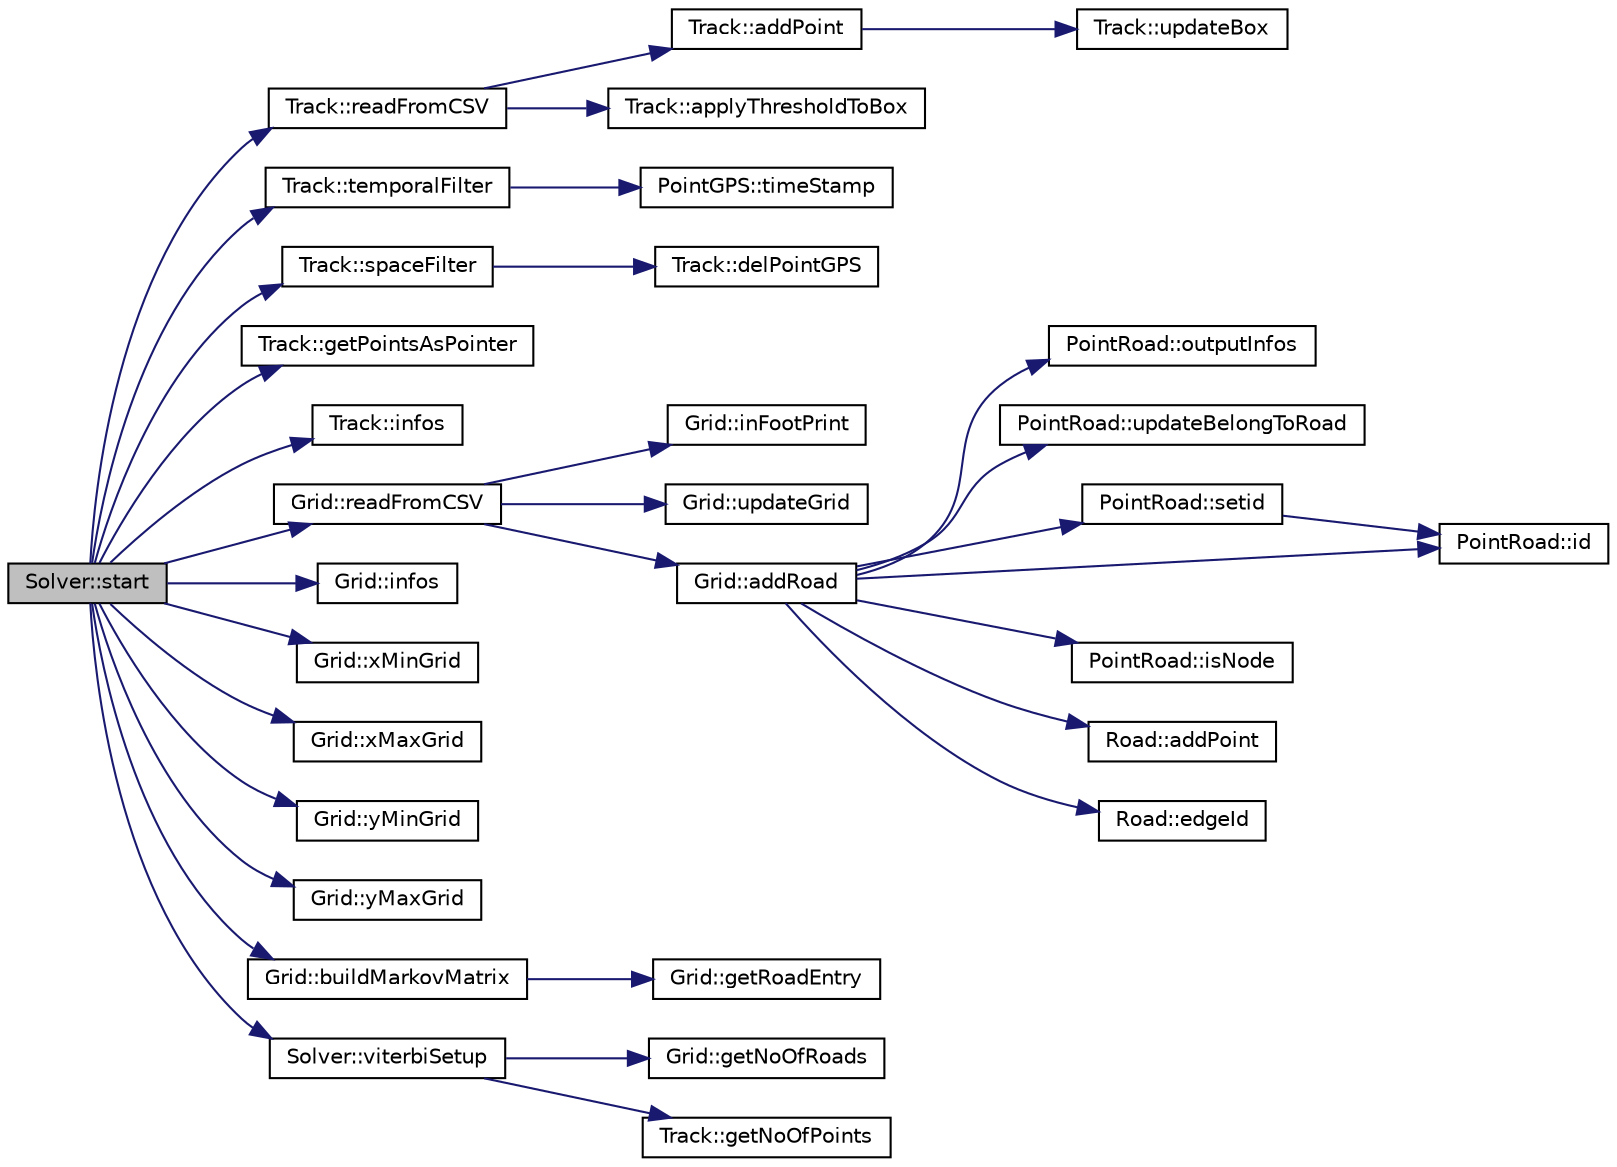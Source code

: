 digraph "Solver::start"
{
 // INTERACTIVE_SVG=YES
  bgcolor="transparent";
  edge [fontname="Helvetica",fontsize="10",labelfontname="Helvetica",labelfontsize="10"];
  node [fontname="Helvetica",fontsize="10",shape=record];
  rankdir="LR";
  Node1 [label="Solver::start",height=0.2,width=0.4,color="black", fillcolor="grey75", style="filled", fontcolor="black"];
  Node1 -> Node2 [color="midnightblue",fontsize="10",style="solid",fontname="Helvetica"];
  Node2 [label="Track::readFromCSV",height=0.2,width=0.4,color="black",URL="$class_track.html#aff258a8c303ee8a09a962d237f3823e7",tooltip="Reads a csv file and inserts each point in m_points vector. "];
  Node2 -> Node3 [color="midnightblue",fontsize="10",style="solid",fontname="Helvetica"];
  Node3 [label="Track::addPoint",height=0.2,width=0.4,color="black",URL="$class_track.html#ab0315e74b9b49e40d163a2ff978d833c",tooltip="Creates a new point and inserts it in m_points. "];
  Node3 -> Node4 [color="midnightblue",fontsize="10",style="solid",fontname="Helvetica"];
  Node4 [label="Track::updateBox",height=0.2,width=0.4,color="black",URL="$class_track.html#af947410651d847174d7b18d8e9df9ca7",tooltip="Update the enclosing box of the track. "];
  Node2 -> Node5 [color="midnightblue",fontsize="10",style="solid",fontname="Helvetica"];
  Node5 [label="Track::applyThresholdToBox",height=0.2,width=0.4,color="black",URL="$class_track.html#aac5002af6aa69a20101a5709dbbebc82",tooltip="Apply a threshold to bounding box once the data file has been read. "];
  Node1 -> Node6 [color="midnightblue",fontsize="10",style="solid",fontname="Helvetica"];
  Node6 [label="Track::temporalFilter",height=0.2,width=0.4,color="black",URL="$class_track.html#a58fcdaf47f2c87bb7095933616f5a4bc",tooltip="This is a temporal filter, which deletes points depending on a time value. "];
  Node6 -> Node7 [color="midnightblue",fontsize="10",style="solid",fontname="Helvetica"];
  Node7 [label="PointGPS::timeStamp",height=0.2,width=0.4,color="black",URL="$class_point_g_p_s.html#aa8a0cbf3cfbc3f4ac9d16737c00fcb88"];
  Node1 -> Node8 [color="midnightblue",fontsize="10",style="solid",fontname="Helvetica"];
  Node8 [label="Track::spaceFilter",height=0.2,width=0.4,color="black",URL="$class_track.html#a9f1da7896167f44da967acf9fd05d92a",tooltip="This is a space filter, which deletes points depending on a distance interval. "];
  Node8 -> Node9 [color="midnightblue",fontsize="10",style="solid",fontname="Helvetica"];
  Node9 [label="Track::delPointGPS",height=0.2,width=0.4,color="black",URL="$class_track.html#a0477b30aca07ba3f43b25d4c6ea782e0",tooltip="Deletes a occurence. "];
  Node1 -> Node10 [color="midnightblue",fontsize="10",style="solid",fontname="Helvetica"];
  Node10 [label="Track::getPointsAsPointer",height=0.2,width=0.4,color="black",URL="$class_track.html#ad262a30c2abcd29cf4cdc04facd290ee"];
  Node1 -> Node11 [color="midnightblue",fontsize="10",style="solid",fontname="Helvetica"];
  Node11 [label="Track::infos",height=0.2,width=0.4,color="black",URL="$class_track.html#abf3b02de2c94d38c6a79b7c932aa6c5b",tooltip="Return a string containing information about the content of this object. "];
  Node1 -> Node12 [color="midnightblue",fontsize="10",style="solid",fontname="Helvetica"];
  Node12 [label="Grid::readFromCSV",height=0.2,width=0.4,color="black",URL="$class_grid.html#ae848f1c59c544adc1af9133409ee0106",tooltip="Reads a csv file and inserts info into the corresponding attributs. "];
  Node12 -> Node13 [color="midnightblue",fontsize="10",style="solid",fontname="Helvetica"];
  Node13 [label="Grid::inFootPrint",height=0.2,width=0.4,color="black",URL="$class_grid.html#a6b6af4fb2545b398b47794de576f15f5",tooltip="Test if a point is in the defined area of a track. "];
  Node12 -> Node14 [color="midnightblue",fontsize="10",style="solid",fontname="Helvetica"];
  Node14 [label="Grid::updateGrid",height=0.2,width=0.4,color="black",URL="$class_grid.html#a58233ab60f7477144af334f205606aa4",tooltip="Find max and min of the grid. "];
  Node12 -> Node15 [color="midnightblue",fontsize="10",style="solid",fontname="Helvetica"];
  Node15 [label="Grid::addRoad",height=0.2,width=0.4,color="black",URL="$class_grid.html#aba1830bc145f128d6deeed29cfb94c9f",tooltip="Creates a new road and inserts it in m_road. "];
  Node15 -> Node16 [color="midnightblue",fontsize="10",style="solid",fontname="Helvetica"];
  Node16 [label="PointRoad::outputInfos",height=0.2,width=0.4,color="black",URL="$class_point_road.html#aa1b90c3fdf8ae7a1fcd8ce6182d13287"];
  Node15 -> Node17 [color="midnightblue",fontsize="10",style="solid",fontname="Helvetica"];
  Node17 [label="PointRoad::updateBelongToRoad",height=0.2,width=0.4,color="black",URL="$class_point_road.html#ab53ccb3c883bdfd27c707901c5c658c8"];
  Node15 -> Node18 [color="midnightblue",fontsize="10",style="solid",fontname="Helvetica"];
  Node18 [label="PointRoad::setid",height=0.2,width=0.4,color="black",URL="$class_point_road.html#a998665db2d7e4fc4935ef95df092ff2b"];
  Node18 -> Node19 [color="midnightblue",fontsize="10",style="solid",fontname="Helvetica"];
  Node19 [label="PointRoad::id",height=0.2,width=0.4,color="black",URL="$class_point_road.html#a81372f2c2c0fe1084fa2397289518124"];
  Node15 -> Node20 [color="midnightblue",fontsize="10",style="solid",fontname="Helvetica"];
  Node20 [label="PointRoad::isNode",height=0.2,width=0.4,color="black",URL="$class_point_road.html#ae83941b37b026758fdd7974b4b186fbc"];
  Node15 -> Node19 [color="midnightblue",fontsize="10",style="solid",fontname="Helvetica"];
  Node15 -> Node21 [color="midnightblue",fontsize="10",style="solid",fontname="Helvetica"];
  Node21 [label="Road::addPoint",height=0.2,width=0.4,color="black",URL="$class_road.html#a7f97b4f20c598103baad510b19a0c0b5",tooltip="Add a point to the road. "];
  Node15 -> Node22 [color="midnightblue",fontsize="10",style="solid",fontname="Helvetica"];
  Node22 [label="Road::edgeId",height=0.2,width=0.4,color="black",URL="$class_road.html#ad6715392969e36eb10efac542519755c",tooltip="Get the id of the road. "];
  Node1 -> Node23 [color="midnightblue",fontsize="10",style="solid",fontname="Helvetica"];
  Node23 [label="Grid::infos",height=0.2,width=0.4,color="black",URL="$class_grid.html#a5fa1f98ecc8f485e4eee5b55b56243a0"];
  Node1 -> Node24 [color="midnightblue",fontsize="10",style="solid",fontname="Helvetica"];
  Node24 [label="Grid::xMinGrid",height=0.2,width=0.4,color="black",URL="$class_grid.html#aa96eed7a551f45aeee1068a289bd2a7b"];
  Node1 -> Node25 [color="midnightblue",fontsize="10",style="solid",fontname="Helvetica"];
  Node25 [label="Grid::xMaxGrid",height=0.2,width=0.4,color="black",URL="$class_grid.html#aa3dd1e75998e6214c3ef33cdc5e02204"];
  Node1 -> Node26 [color="midnightblue",fontsize="10",style="solid",fontname="Helvetica"];
  Node26 [label="Grid::yMinGrid",height=0.2,width=0.4,color="black",URL="$class_grid.html#afa95de5fff735d1121572075a872121c"];
  Node1 -> Node27 [color="midnightblue",fontsize="10",style="solid",fontname="Helvetica"];
  Node27 [label="Grid::yMaxGrid",height=0.2,width=0.4,color="black",URL="$class_grid.html#a97ee4a72430770462f5e2ba140f2ca65"];
  Node1 -> Node28 [color="midnightblue",fontsize="10",style="solid",fontname="Helvetica"];
  Node28 [label="Grid::buildMarkovMatrix",height=0.2,width=0.4,color="black",URL="$class_grid.html#aea292f48c96b2e9d1abee08040cd3833",tooltip="buildMarkovMatrix "];
  Node28 -> Node29 [color="midnightblue",fontsize="10",style="solid",fontname="Helvetica"];
  Node29 [label="Grid::getRoadEntry",height=0.2,width=0.4,color="black",URL="$class_grid.html#a54c76e927f8428bca87520d8ca310bec"];
  Node1 -> Node30 [color="midnightblue",fontsize="10",style="solid",fontname="Helvetica"];
  Node30 [label="Solver::viterbiSetup",height=0.2,width=0.4,color="black",URL="$class_solver.html#a8851263dce9a1edb047e07406eb3c566"];
  Node30 -> Node31 [color="midnightblue",fontsize="10",style="solid",fontname="Helvetica"];
  Node31 [label="Grid::getNoOfRoads",height=0.2,width=0.4,color="black",URL="$class_grid.html#aa0545cd5f236dced312b694dc768f137",tooltip="Getters. "];
  Node30 -> Node32 [color="midnightblue",fontsize="10",style="solid",fontname="Helvetica"];
  Node32 [label="Track::getNoOfPoints",height=0.2,width=0.4,color="black",URL="$class_track.html#aa16b233f5eaca258da5f00aca77e00f9"];
}

